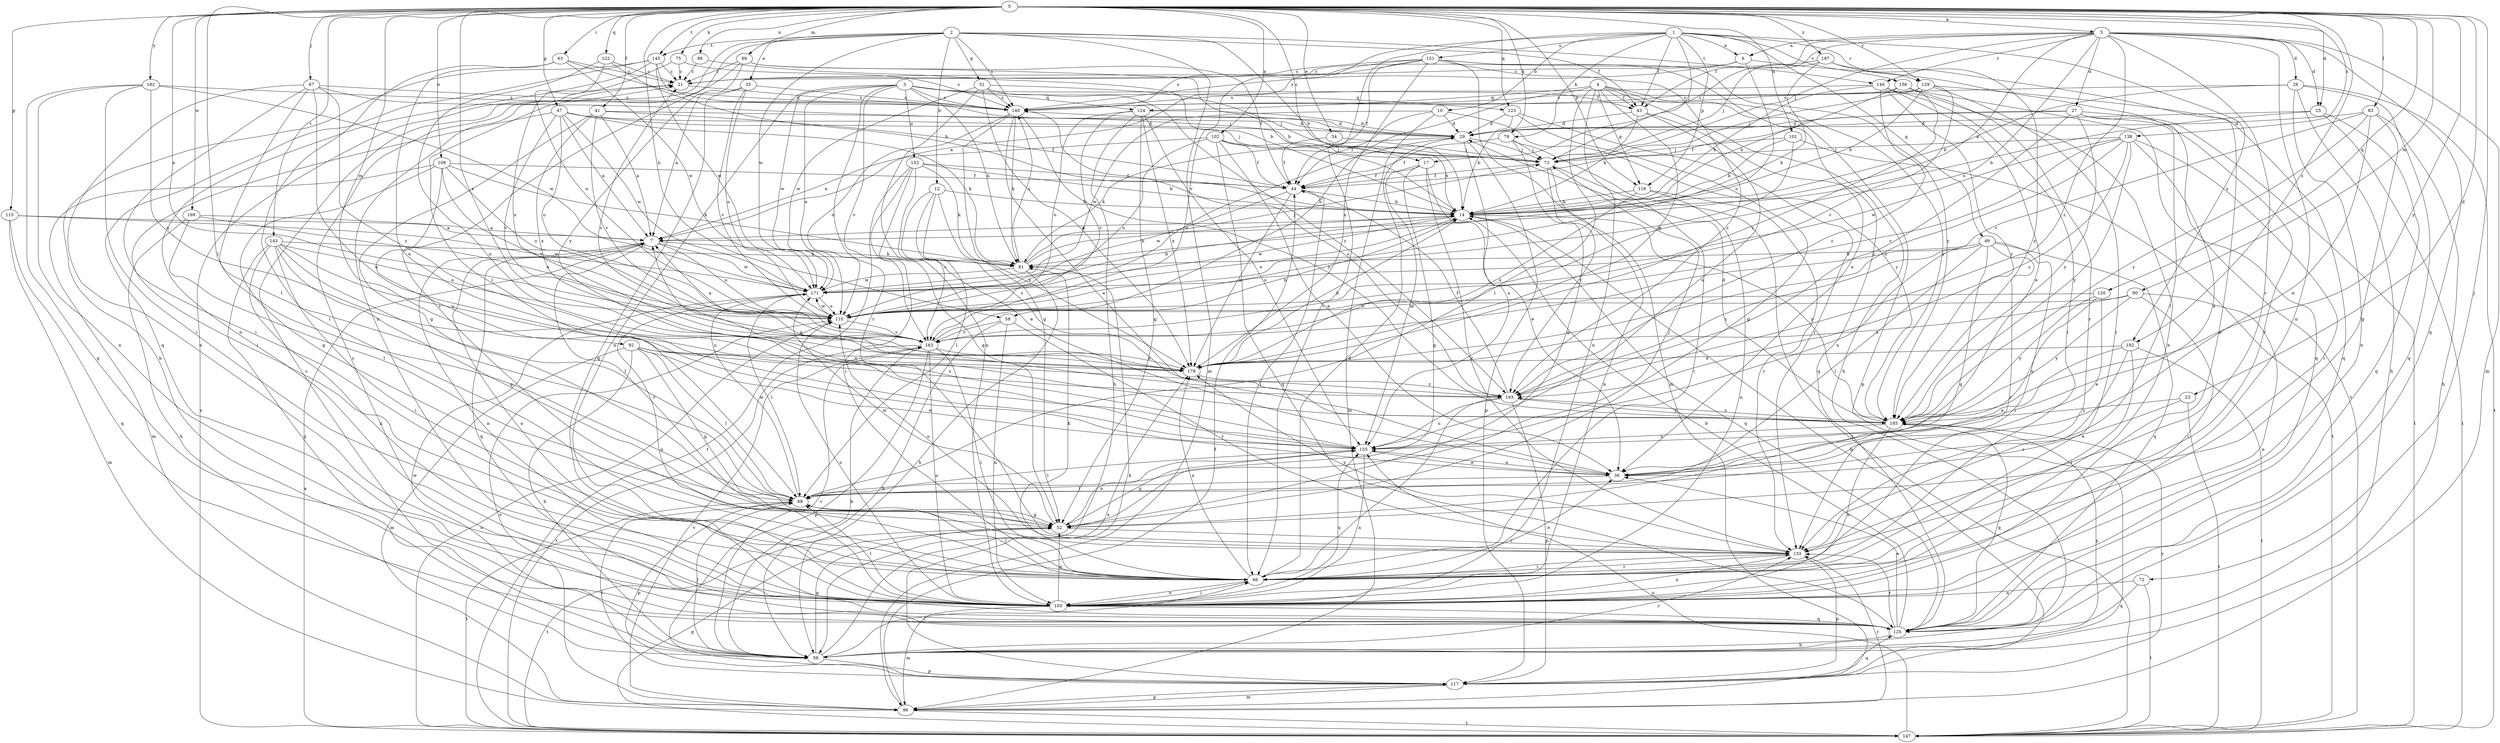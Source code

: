 strict digraph  {
0;
1;
2;
3;
4;
5;
6;
7;
10;
12;
14;
17;
21;
23;
25;
27;
28;
29;
34;
35;
36;
41;
43;
44;
47;
49;
51;
52;
58;
59;
63;
66;
67;
72;
73;
75;
79;
81;
83;
88;
89;
90;
92;
96;
98;
101;
102;
103;
108;
110;
115;
116;
117;
120;
122;
123;
124;
125;
129;
133;
138;
140;
143;
145;
146;
147;
151;
152;
155;
156;
163;
169;
171;
178;
182;
185;
187;
192;
193;
0 -> 5  [label=a];
0 -> 17  [label=c];
0 -> 23  [label=d];
0 -> 25  [label=d];
0 -> 34  [label=e];
0 -> 41  [label=f];
0 -> 47  [label=g];
0 -> 58  [label=h];
0 -> 63  [label=i];
0 -> 67  [label=j];
0 -> 72  [label=j];
0 -> 75  [label=k];
0 -> 79  [label=k];
0 -> 83  [label=l];
0 -> 88  [label=l];
0 -> 89  [label=m];
0 -> 90  [label=m];
0 -> 92  [label=m];
0 -> 98  [label=n];
0 -> 101  [label=n];
0 -> 102  [label=n];
0 -> 108  [label=o];
0 -> 110  [label=o];
0 -> 115  [label=p];
0 -> 116  [label=p];
0 -> 120  [label=q];
0 -> 122  [label=q];
0 -> 123  [label=q];
0 -> 129  [label=r];
0 -> 138  [label=s];
0 -> 143  [label=t];
0 -> 145  [label=t];
0 -> 169  [label=w];
0 -> 178  [label=x];
0 -> 182  [label=y];
0 -> 185  [label=y];
0 -> 187  [label=z];
0 -> 192  [label=z];
1 -> 6  [label=a];
1 -> 10  [label=b];
1 -> 43  [label=f];
1 -> 49  [label=g];
1 -> 66  [label=i];
1 -> 73  [label=j];
1 -> 79  [label=k];
1 -> 116  [label=p];
1 -> 129  [label=r];
1 -> 151  [label=u];
1 -> 156  [label=v];
1 -> 163  [label=v];
1 -> 192  [label=z];
2 -> 12  [label=b];
2 -> 14  [label=b];
2 -> 35  [label=e];
2 -> 43  [label=f];
2 -> 51  [label=g];
2 -> 66  [label=i];
2 -> 96  [label=m];
2 -> 103  [label=n];
2 -> 140  [label=s];
2 -> 145  [label=t];
2 -> 146  [label=t];
2 -> 171  [label=w];
3 -> 43  [label=f];
3 -> 81  [label=k];
3 -> 103  [label=n];
3 -> 110  [label=o];
3 -> 123  [label=q];
3 -> 124  [label=q];
3 -> 133  [label=r];
3 -> 140  [label=s];
3 -> 152  [label=u];
3 -> 163  [label=v];
3 -> 171  [label=w];
4 -> 43  [label=f];
4 -> 58  [label=h];
4 -> 59  [label=h];
4 -> 88  [label=l];
4 -> 103  [label=n];
4 -> 116  [label=p];
4 -> 117  [label=p];
4 -> 124  [label=q];
4 -> 178  [label=x];
4 -> 185  [label=y];
5 -> 6  [label=a];
5 -> 7  [label=a];
5 -> 17  [label=c];
5 -> 25  [label=d];
5 -> 27  [label=d];
5 -> 28  [label=d];
5 -> 43  [label=f];
5 -> 73  [label=j];
5 -> 96  [label=m];
5 -> 103  [label=n];
5 -> 110  [label=o];
5 -> 125  [label=q];
5 -> 133  [label=r];
5 -> 146  [label=t];
5 -> 193  [label=z];
6 -> 21  [label=c];
6 -> 110  [label=o];
6 -> 140  [label=s];
6 -> 147  [label=t];
7 -> 81  [label=k];
7 -> 103  [label=n];
7 -> 110  [label=o];
7 -> 125  [label=q];
7 -> 133  [label=r];
7 -> 171  [label=w];
10 -> 29  [label=d];
10 -> 44  [label=f];
10 -> 96  [label=m];
10 -> 171  [label=w];
10 -> 185  [label=y];
12 -> 14  [label=b];
12 -> 88  [label=l];
12 -> 163  [label=v];
12 -> 178  [label=x];
12 -> 193  [label=z];
14 -> 7  [label=a];
14 -> 110  [label=o];
14 -> 125  [label=q];
14 -> 171  [label=w];
14 -> 185  [label=y];
17 -> 36  [label=e];
17 -> 44  [label=f];
17 -> 52  [label=g];
17 -> 133  [label=r];
17 -> 155  [label=u];
21 -> 140  [label=s];
23 -> 36  [label=e];
23 -> 147  [label=t];
23 -> 185  [label=y];
25 -> 14  [label=b];
25 -> 29  [label=d];
25 -> 125  [label=q];
25 -> 147  [label=t];
27 -> 29  [label=d];
27 -> 44  [label=f];
27 -> 88  [label=l];
27 -> 133  [label=r];
27 -> 147  [label=t];
27 -> 185  [label=y];
27 -> 193  [label=z];
28 -> 14  [label=b];
28 -> 59  [label=h];
28 -> 103  [label=n];
28 -> 125  [label=q];
28 -> 140  [label=s];
28 -> 147  [label=t];
29 -> 73  [label=j];
29 -> 81  [label=k];
29 -> 110  [label=o];
29 -> 117  [label=p];
29 -> 155  [label=u];
34 -> 44  [label=f];
34 -> 73  [label=j];
35 -> 7  [label=a];
35 -> 110  [label=o];
35 -> 125  [label=q];
35 -> 140  [label=s];
35 -> 163  [label=v];
36 -> 88  [label=l];
36 -> 155  [label=u];
41 -> 7  [label=a];
41 -> 29  [label=d];
41 -> 44  [label=f];
41 -> 52  [label=g];
41 -> 163  [label=v];
41 -> 178  [label=x];
43 -> 14  [label=b];
43 -> 29  [label=d];
43 -> 125  [label=q];
43 -> 155  [label=u];
44 -> 14  [label=b];
44 -> 66  [label=i];
44 -> 171  [label=w];
44 -> 178  [label=x];
47 -> 7  [label=a];
47 -> 29  [label=d];
47 -> 66  [label=i];
47 -> 73  [label=j];
47 -> 81  [label=k];
47 -> 110  [label=o];
47 -> 163  [label=v];
47 -> 171  [label=w];
49 -> 52  [label=g];
49 -> 66  [label=i];
49 -> 81  [label=k];
49 -> 88  [label=l];
49 -> 125  [label=q];
49 -> 133  [label=r];
49 -> 155  [label=u];
49 -> 193  [label=z];
51 -> 73  [label=j];
51 -> 103  [label=n];
51 -> 140  [label=s];
51 -> 171  [label=w];
51 -> 178  [label=x];
51 -> 193  [label=z];
52 -> 133  [label=r];
52 -> 147  [label=t];
52 -> 155  [label=u];
52 -> 171  [label=w];
58 -> 59  [label=h];
58 -> 103  [label=n];
58 -> 133  [label=r];
58 -> 163  [label=v];
59 -> 21  [label=c];
59 -> 52  [label=g];
59 -> 66  [label=i];
59 -> 88  [label=l];
59 -> 117  [label=p];
59 -> 133  [label=r];
59 -> 163  [label=v];
59 -> 171  [label=w];
59 -> 178  [label=x];
59 -> 185  [label=y];
63 -> 21  [label=c];
63 -> 66  [label=i];
63 -> 140  [label=s];
63 -> 155  [label=u];
63 -> 171  [label=w];
66 -> 29  [label=d];
66 -> 36  [label=e];
66 -> 81  [label=k];
66 -> 88  [label=l];
66 -> 103  [label=n];
66 -> 133  [label=r];
66 -> 178  [label=x];
67 -> 66  [label=i];
67 -> 73  [label=j];
67 -> 88  [label=l];
67 -> 103  [label=n];
67 -> 140  [label=s];
67 -> 155  [label=u];
67 -> 193  [label=z];
72 -> 103  [label=n];
72 -> 125  [label=q];
72 -> 147  [label=t];
73 -> 44  [label=f];
73 -> 66  [label=i];
73 -> 103  [label=n];
73 -> 193  [label=z];
75 -> 21  [label=c];
75 -> 140  [label=s];
75 -> 178  [label=x];
79 -> 44  [label=f];
79 -> 52  [label=g];
79 -> 73  [label=j];
79 -> 147  [label=t];
81 -> 14  [label=b];
81 -> 59  [label=h];
81 -> 73  [label=j];
81 -> 140  [label=s];
81 -> 171  [label=w];
83 -> 29  [label=d];
83 -> 36  [label=e];
83 -> 52  [label=g];
83 -> 59  [label=h];
83 -> 163  [label=v];
83 -> 185  [label=y];
88 -> 52  [label=g];
88 -> 73  [label=j];
88 -> 117  [label=p];
88 -> 147  [label=t];
88 -> 171  [label=w];
89 -> 14  [label=b];
89 -> 21  [label=c];
89 -> 44  [label=f];
89 -> 88  [label=l];
89 -> 185  [label=y];
90 -> 66  [label=i];
90 -> 103  [label=n];
90 -> 110  [label=o];
90 -> 178  [label=x];
90 -> 185  [label=y];
92 -> 36  [label=e];
92 -> 52  [label=g];
92 -> 59  [label=h];
92 -> 88  [label=l];
92 -> 96  [label=m];
92 -> 178  [label=x];
92 -> 193  [label=z];
96 -> 44  [label=f];
96 -> 110  [label=o];
96 -> 117  [label=p];
96 -> 133  [label=r];
96 -> 147  [label=t];
96 -> 163  [label=v];
98 -> 14  [label=b];
98 -> 21  [label=c];
101 -> 14  [label=b];
101 -> 73  [label=j];
101 -> 110  [label=o];
101 -> 147  [label=t];
102 -> 7  [label=a];
102 -> 14  [label=b];
102 -> 36  [label=e];
102 -> 44  [label=f];
102 -> 73  [label=j];
102 -> 110  [label=o];
102 -> 125  [label=q];
103 -> 7  [label=a];
103 -> 52  [label=g];
103 -> 66  [label=i];
103 -> 88  [label=l];
103 -> 96  [label=m];
103 -> 110  [label=o];
103 -> 125  [label=q];
103 -> 155  [label=u];
108 -> 44  [label=f];
108 -> 52  [label=g];
108 -> 81  [label=k];
108 -> 96  [label=m];
108 -> 110  [label=o];
108 -> 155  [label=u];
108 -> 163  [label=v];
110 -> 163  [label=v];
110 -> 171  [label=w];
115 -> 7  [label=a];
115 -> 96  [label=m];
115 -> 125  [label=q];
115 -> 171  [label=w];
116 -> 14  [label=b];
116 -> 103  [label=n];
116 -> 133  [label=r];
116 -> 178  [label=x];
117 -> 14  [label=b];
117 -> 81  [label=k];
117 -> 88  [label=l];
117 -> 96  [label=m];
117 -> 125  [label=q];
117 -> 185  [label=y];
120 -> 36  [label=e];
120 -> 110  [label=o];
120 -> 155  [label=u];
120 -> 185  [label=y];
122 -> 14  [label=b];
122 -> 21  [label=c];
122 -> 110  [label=o];
122 -> 155  [label=u];
123 -> 14  [label=b];
123 -> 29  [label=d];
123 -> 52  [label=g];
123 -> 133  [label=r];
124 -> 29  [label=d];
124 -> 52  [label=g];
124 -> 59  [label=h];
124 -> 110  [label=o];
124 -> 155  [label=u];
124 -> 163  [label=v];
124 -> 178  [label=x];
125 -> 14  [label=b];
125 -> 21  [label=c];
125 -> 36  [label=e];
125 -> 59  [label=h];
125 -> 133  [label=r];
129 -> 14  [label=b];
129 -> 66  [label=i];
129 -> 73  [label=j];
129 -> 125  [label=q];
129 -> 140  [label=s];
129 -> 163  [label=v];
133 -> 66  [label=i];
133 -> 103  [label=n];
133 -> 110  [label=o];
133 -> 117  [label=p];
133 -> 178  [label=x];
138 -> 36  [label=e];
138 -> 66  [label=i];
138 -> 73  [label=j];
138 -> 163  [label=v];
138 -> 171  [label=w];
138 -> 178  [label=x];
138 -> 185  [label=y];
138 -> 193  [label=z];
140 -> 29  [label=d];
140 -> 36  [label=e];
140 -> 52  [label=g];
140 -> 81  [label=k];
140 -> 110  [label=o];
140 -> 185  [label=y];
143 -> 52  [label=g];
143 -> 66  [label=i];
143 -> 81  [label=k];
143 -> 88  [label=l];
143 -> 103  [label=n];
143 -> 110  [label=o];
143 -> 125  [label=q];
143 -> 155  [label=u];
145 -> 21  [label=c];
145 -> 29  [label=d];
145 -> 59  [label=h];
145 -> 103  [label=n];
145 -> 125  [label=q];
145 -> 171  [label=w];
146 -> 14  [label=b];
146 -> 36  [label=e];
146 -> 66  [label=i];
146 -> 103  [label=n];
146 -> 140  [label=s];
146 -> 185  [label=y];
146 -> 193  [label=z];
147 -> 7  [label=a];
147 -> 21  [label=c];
147 -> 52  [label=g];
147 -> 110  [label=o];
147 -> 155  [label=u];
151 -> 7  [label=a];
151 -> 21  [label=c];
151 -> 36  [label=e];
151 -> 44  [label=f];
151 -> 96  [label=m];
151 -> 140  [label=s];
151 -> 178  [label=x];
151 -> 185  [label=y];
151 -> 193  [label=z];
152 -> 14  [label=b];
152 -> 36  [label=e];
152 -> 44  [label=f];
152 -> 52  [label=g];
152 -> 66  [label=i];
152 -> 81  [label=k];
152 -> 147  [label=t];
155 -> 36  [label=e];
155 -> 52  [label=g];
155 -> 88  [label=l];
155 -> 103  [label=n];
156 -> 14  [label=b];
156 -> 125  [label=q];
156 -> 133  [label=r];
156 -> 140  [label=s];
156 -> 178  [label=x];
163 -> 7  [label=a];
163 -> 14  [label=b];
163 -> 59  [label=h];
163 -> 66  [label=i];
163 -> 103  [label=n];
163 -> 117  [label=p];
163 -> 147  [label=t];
163 -> 178  [label=x];
169 -> 7  [label=a];
169 -> 59  [label=h];
169 -> 88  [label=l];
169 -> 110  [label=o];
171 -> 14  [label=b];
171 -> 88  [label=l];
171 -> 103  [label=n];
171 -> 110  [label=o];
178 -> 14  [label=b];
178 -> 21  [label=c];
178 -> 193  [label=z];
182 -> 66  [label=i];
182 -> 103  [label=n];
182 -> 125  [label=q];
182 -> 140  [label=s];
182 -> 171  [label=w];
182 -> 178  [label=x];
185 -> 7  [label=a];
185 -> 29  [label=d];
185 -> 103  [label=n];
185 -> 125  [label=q];
185 -> 155  [label=u];
185 -> 193  [label=z];
187 -> 21  [label=c];
187 -> 73  [label=j];
187 -> 81  [label=k];
187 -> 103  [label=n];
187 -> 185  [label=y];
192 -> 36  [label=e];
192 -> 66  [label=i];
192 -> 133  [label=r];
192 -> 147  [label=t];
192 -> 178  [label=x];
193 -> 44  [label=f];
193 -> 66  [label=i];
193 -> 117  [label=p];
193 -> 140  [label=s];
193 -> 155  [label=u];
193 -> 185  [label=y];
}
